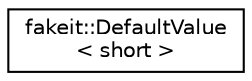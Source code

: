 digraph "Graphical Class Hierarchy"
{
  edge [fontname="Helvetica",fontsize="10",labelfontname="Helvetica",labelfontsize="10"];
  node [fontname="Helvetica",fontsize="10",shape=record];
  rankdir="LR";
  Node1 [label="fakeit::DefaultValue\l\< short \>",height=0.2,width=0.4,color="black", fillcolor="white", style="filled",URL="$da/d31/structfakeit_1_1DefaultValue_3_01short_01_4.html"];
}
